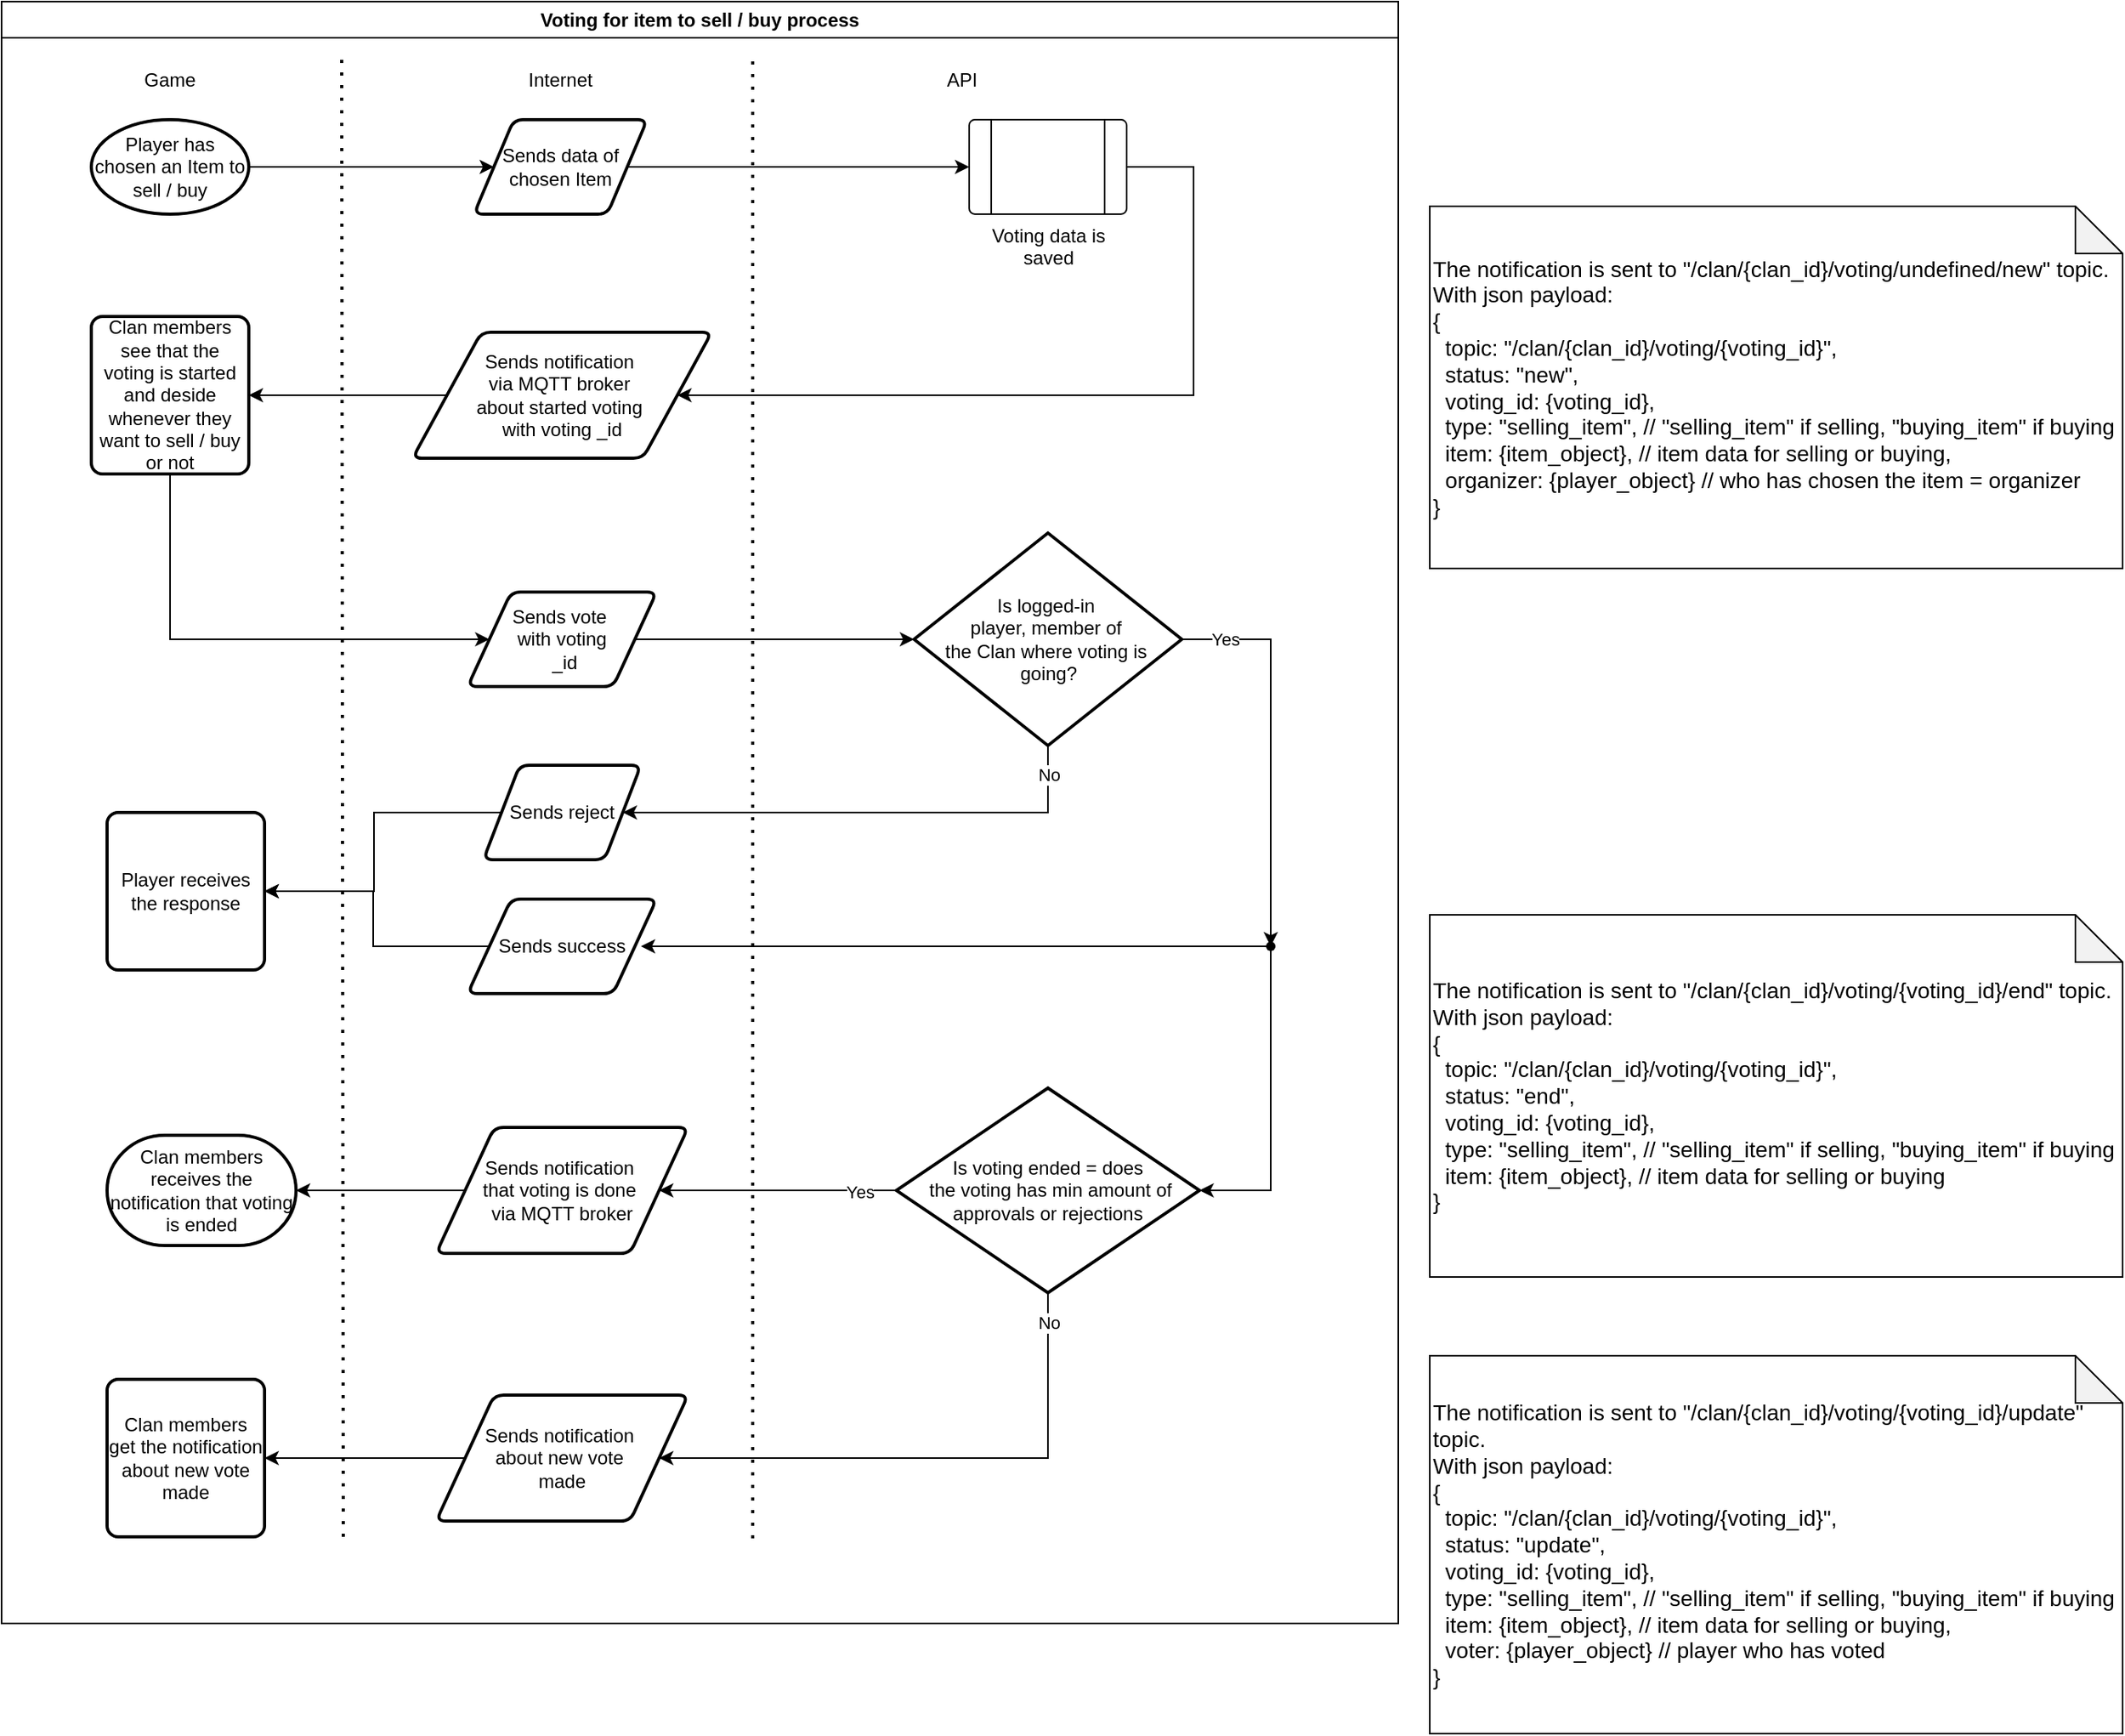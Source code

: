 <mxfile version="24.7.8">
  <diagram id="C5RBs43oDa-KdzZeNtuy" name="Page-1">
    <mxGraphModel dx="735" dy="957" grid="1" gridSize="10" guides="1" tooltips="1" connect="1" arrows="1" fold="1" page="1" pageScale="1" pageWidth="827" pageHeight="1169" math="0" shadow="0">
      <root>
        <mxCell id="WIyWlLk6GJQsqaUBKTNV-0" />
        <mxCell id="WIyWlLk6GJQsqaUBKTNV-1" parent="WIyWlLk6GJQsqaUBKTNV-0" />
        <mxCell id="m72Cucl0lrbH9CYc9DHn-49" value="Voting for item to sell / buy process" style="swimlane;whiteSpace=wrap;html=1;container=1;" parent="WIyWlLk6GJQsqaUBKTNV-1" vertex="1">
          <mxGeometry x="853" y="20" width="887" height="1030" as="geometry">
            <mxRectangle x="853" y="20" width="200" height="30" as="alternateBounds" />
          </mxGeometry>
        </mxCell>
        <mxCell id="88q-Dpn8F04BBY4nHb_a-0" style="edgeStyle=orthogonalEdgeStyle;rounded=0;orthogonalLoop=1;jettySize=auto;html=1;exitX=1;exitY=0.5;exitDx=0;exitDy=0;exitPerimeter=0;entryX=0;entryY=0.5;entryDx=0;entryDy=0;" parent="m72Cucl0lrbH9CYc9DHn-49" source="m72Cucl0lrbH9CYc9DHn-0" target="m72Cucl0lrbH9CYc9DHn-2" edge="1">
          <mxGeometry relative="1" as="geometry" />
        </mxCell>
        <mxCell id="m72Cucl0lrbH9CYc9DHn-0" value="Player has chosen an Item to sell / buy" style="strokeWidth=2;html=1;shape=mxgraph.flowchart.start_1;whiteSpace=wrap;container=0;" parent="m72Cucl0lrbH9CYc9DHn-49" vertex="1">
          <mxGeometry x="57" y="75" width="100" height="60" as="geometry" />
        </mxCell>
        <mxCell id="88q-Dpn8F04BBY4nHb_a-2" style="edgeStyle=orthogonalEdgeStyle;rounded=0;orthogonalLoop=1;jettySize=auto;html=1;exitX=1;exitY=0.5;exitDx=0;exitDy=0;entryX=1;entryY=0.5;entryDx=0;entryDy=0;" parent="m72Cucl0lrbH9CYc9DHn-49" source="m72Cucl0lrbH9CYc9DHn-1" target="m72Cucl0lrbH9CYc9DHn-6" edge="1">
          <mxGeometry relative="1" as="geometry">
            <Array as="points">
              <mxPoint x="757" y="105" />
              <mxPoint x="757" y="250" />
            </Array>
          </mxGeometry>
        </mxCell>
        <mxCell id="m72Cucl0lrbH9CYc9DHn-1" value="Voting data is saved" style="verticalLabelPosition=bottom;verticalAlign=top;html=1;shape=process;whiteSpace=wrap;rounded=1;size=0.14;arcSize=6;container=0;" parent="m72Cucl0lrbH9CYc9DHn-49" vertex="1">
          <mxGeometry x="614.5" y="75" width="100" height="60" as="geometry" />
        </mxCell>
        <mxCell id="88q-Dpn8F04BBY4nHb_a-1" style="edgeStyle=orthogonalEdgeStyle;rounded=0;orthogonalLoop=1;jettySize=auto;html=1;exitX=1;exitY=0.5;exitDx=0;exitDy=0;entryX=0;entryY=0.5;entryDx=0;entryDy=0;" parent="m72Cucl0lrbH9CYc9DHn-49" source="m72Cucl0lrbH9CYc9DHn-2" target="m72Cucl0lrbH9CYc9DHn-1" edge="1">
          <mxGeometry relative="1" as="geometry" />
        </mxCell>
        <mxCell id="m72Cucl0lrbH9CYc9DHn-2" value="Sends data of chosen Item" style="shape=parallelogram;html=1;strokeWidth=2;perimeter=parallelogramPerimeter;whiteSpace=wrap;rounded=1;arcSize=12;size=0.23;container=0;" parent="m72Cucl0lrbH9CYc9DHn-49" vertex="1">
          <mxGeometry x="300" y="75" width="110" height="60" as="geometry" />
        </mxCell>
        <mxCell id="88q-Dpn8F04BBY4nHb_a-3" style="edgeStyle=orthogonalEdgeStyle;rounded=0;orthogonalLoop=1;jettySize=auto;html=1;exitX=0;exitY=0.5;exitDx=0;exitDy=0;entryX=1;entryY=0.5;entryDx=0;entryDy=0;" parent="m72Cucl0lrbH9CYc9DHn-49" source="m72Cucl0lrbH9CYc9DHn-6" target="m72Cucl0lrbH9CYc9DHn-8" edge="1">
          <mxGeometry relative="1" as="geometry" />
        </mxCell>
        <mxCell id="m72Cucl0lrbH9CYc9DHn-6" value="Sends notification&amp;nbsp;&lt;div&gt;via MQTT broker&amp;nbsp;&lt;/div&gt;&lt;div&gt;about started voting&amp;nbsp;&lt;/div&gt;&lt;div&gt;with voting _id&lt;/div&gt;" style="shape=parallelogram;html=1;strokeWidth=2;perimeter=parallelogramPerimeter;whiteSpace=wrap;rounded=1;arcSize=12;size=0.23;container=0;" parent="m72Cucl0lrbH9CYc9DHn-49" vertex="1">
          <mxGeometry x="261" y="210" width="190" height="80" as="geometry" />
        </mxCell>
        <mxCell id="88q-Dpn8F04BBY4nHb_a-4" style="edgeStyle=orthogonalEdgeStyle;rounded=0;orthogonalLoop=1;jettySize=auto;html=1;exitX=0.5;exitY=1;exitDx=0;exitDy=0;entryX=0;entryY=0.5;entryDx=0;entryDy=0;" parent="m72Cucl0lrbH9CYc9DHn-49" source="m72Cucl0lrbH9CYc9DHn-8" target="m72Cucl0lrbH9CYc9DHn-10" edge="1">
          <mxGeometry relative="1" as="geometry">
            <Array as="points">
              <mxPoint x="107" y="405" />
            </Array>
          </mxGeometry>
        </mxCell>
        <mxCell id="m72Cucl0lrbH9CYc9DHn-8" value="Clan members see that the voting is started and deside whenever they want to sell / buy or not" style="rounded=1;whiteSpace=wrap;html=1;absoluteArcSize=1;arcSize=14;strokeWidth=2;container=0;" parent="m72Cucl0lrbH9CYc9DHn-49" vertex="1">
          <mxGeometry x="57" y="200" width="100" height="100" as="geometry" />
        </mxCell>
        <mxCell id="m72Cucl0lrbH9CYc9DHn-10" value="Sends vote&amp;nbsp;&lt;div&gt;with voting&lt;/div&gt;&lt;div&gt;&amp;nbsp;_id&lt;/div&gt;" style="shape=parallelogram;html=1;strokeWidth=2;perimeter=parallelogramPerimeter;whiteSpace=wrap;rounded=1;arcSize=12;size=0.23;container=0;" parent="m72Cucl0lrbH9CYc9DHn-49" vertex="1">
          <mxGeometry x="296" y="375" width="120" height="60" as="geometry" />
        </mxCell>
        <mxCell id="88q-Dpn8F04BBY4nHb_a-6" style="edgeStyle=orthogonalEdgeStyle;rounded=0;orthogonalLoop=1;jettySize=auto;html=1;exitX=0.5;exitY=1;exitDx=0;exitDy=0;exitPerimeter=0;entryX=1;entryY=0.5;entryDx=0;entryDy=0;" parent="m72Cucl0lrbH9CYc9DHn-49" source="m72Cucl0lrbH9CYc9DHn-12" target="m72Cucl0lrbH9CYc9DHn-17" edge="1">
          <mxGeometry relative="1" as="geometry">
            <Array as="points">
              <mxPoint x="665" y="515" />
            </Array>
          </mxGeometry>
        </mxCell>
        <mxCell id="88q-Dpn8F04BBY4nHb_a-21" value="No" style="edgeLabel;html=1;align=center;verticalAlign=middle;resizable=0;points=[];" parent="88q-Dpn8F04BBY4nHb_a-6" vertex="1" connectable="0">
          <mxGeometry x="-0.882" relative="1" as="geometry">
            <mxPoint as="offset" />
          </mxGeometry>
        </mxCell>
        <mxCell id="m72Cucl0lrbH9CYc9DHn-12" value="Is&amp;nbsp;&lt;span style=&quot;background-color: initial;&quot;&gt;logged-in&amp;nbsp;&lt;/span&gt;&lt;div&gt;&lt;span style=&quot;background-color: initial;&quot;&gt;player,&amp;nbsp;&lt;/span&gt;&lt;span style=&quot;background-color: initial;&quot;&gt;member of&amp;nbsp;&lt;/span&gt;&lt;div&gt;the&amp;nbsp;&lt;span style=&quot;background-color: initial;&quot;&gt;Clan where&amp;nbsp;&lt;/span&gt;&lt;span style=&quot;background-color: initial;&quot;&gt;voting is&amp;nbsp;&lt;/span&gt;&lt;/div&gt;&lt;div&gt;going?&lt;/div&gt;&lt;/div&gt;" style="strokeWidth=2;html=1;shape=mxgraph.flowchart.decision;whiteSpace=wrap;container=0;" parent="m72Cucl0lrbH9CYc9DHn-49" vertex="1">
          <mxGeometry x="579.5" y="337.5" width="170" height="135" as="geometry" />
        </mxCell>
        <mxCell id="88q-Dpn8F04BBY4nHb_a-12" style="edgeStyle=orthogonalEdgeStyle;rounded=0;orthogonalLoop=1;jettySize=auto;html=1;exitX=0;exitY=0.5;exitDx=0;exitDy=0;exitPerimeter=0;" parent="m72Cucl0lrbH9CYc9DHn-49" source="m72Cucl0lrbH9CYc9DHn-14" target="m72Cucl0lrbH9CYc9DHn-31" edge="1">
          <mxGeometry relative="1" as="geometry" />
        </mxCell>
        <mxCell id="88q-Dpn8F04BBY4nHb_a-22" value="Yes" style="edgeLabel;html=1;align=center;verticalAlign=middle;resizable=0;points=[];" parent="88q-Dpn8F04BBY4nHb_a-12" vertex="1" connectable="0">
          <mxGeometry x="-0.687" y="1" relative="1" as="geometry">
            <mxPoint as="offset" />
          </mxGeometry>
        </mxCell>
        <mxCell id="88q-Dpn8F04BBY4nHb_a-16" style="edgeStyle=orthogonalEdgeStyle;rounded=0;orthogonalLoop=1;jettySize=auto;html=1;exitX=0.5;exitY=1;exitDx=0;exitDy=0;exitPerimeter=0;entryX=1;entryY=0.5;entryDx=0;entryDy=0;" parent="m72Cucl0lrbH9CYc9DHn-49" source="m72Cucl0lrbH9CYc9DHn-14" target="m72Cucl0lrbH9CYc9DHn-35" edge="1">
          <mxGeometry relative="1" as="geometry">
            <Array as="points">
              <mxPoint x="665" y="925" />
            </Array>
          </mxGeometry>
        </mxCell>
        <mxCell id="88q-Dpn8F04BBY4nHb_a-23" value="No" style="edgeLabel;html=1;align=center;verticalAlign=middle;resizable=0;points=[];" parent="88q-Dpn8F04BBY4nHb_a-16" vertex="1" connectable="0">
          <mxGeometry x="-0.895" relative="1" as="geometry">
            <mxPoint as="offset" />
          </mxGeometry>
        </mxCell>
        <mxCell id="m72Cucl0lrbH9CYc9DHn-14" value="Is voting ended = does&lt;div&gt;&amp;nbsp;the voting has min amount of approvals or rejections&lt;/div&gt;" style="strokeWidth=2;html=1;shape=mxgraph.flowchart.decision;whiteSpace=wrap;container=0;" parent="m72Cucl0lrbH9CYc9DHn-49" vertex="1">
          <mxGeometry x="568.25" y="690" width="192.5" height="130" as="geometry" />
        </mxCell>
        <mxCell id="88q-Dpn8F04BBY4nHb_a-18" style="edgeStyle=orthogonalEdgeStyle;rounded=0;orthogonalLoop=1;jettySize=auto;html=1;exitX=0;exitY=0.5;exitDx=0;exitDy=0;entryX=1;entryY=0.5;entryDx=0;entryDy=0;" parent="m72Cucl0lrbH9CYc9DHn-49" source="m72Cucl0lrbH9CYc9DHn-17" target="m72Cucl0lrbH9CYc9DHn-21" edge="1">
          <mxGeometry relative="1" as="geometry" />
        </mxCell>
        <mxCell id="m72Cucl0lrbH9CYc9DHn-17" value="Sends reject" style="shape=parallelogram;html=1;strokeWidth=2;perimeter=parallelogramPerimeter;whiteSpace=wrap;rounded=1;arcSize=12;size=0.23;container=0;" parent="m72Cucl0lrbH9CYc9DHn-49" vertex="1">
          <mxGeometry x="306" y="485" width="100" height="60" as="geometry" />
        </mxCell>
        <mxCell id="88q-Dpn8F04BBY4nHb_a-19" style="edgeStyle=orthogonalEdgeStyle;rounded=0;orthogonalLoop=1;jettySize=auto;html=1;exitX=0;exitY=0.5;exitDx=0;exitDy=0;entryX=1;entryY=0.5;entryDx=0;entryDy=0;" parent="m72Cucl0lrbH9CYc9DHn-49" source="m72Cucl0lrbH9CYc9DHn-18" target="m72Cucl0lrbH9CYc9DHn-21" edge="1">
          <mxGeometry relative="1" as="geometry">
            <Array as="points">
              <mxPoint x="236" y="600" />
              <mxPoint x="236" y="565" />
            </Array>
          </mxGeometry>
        </mxCell>
        <mxCell id="m72Cucl0lrbH9CYc9DHn-18" value="Sends success" style="shape=parallelogram;html=1;strokeWidth=2;perimeter=parallelogramPerimeter;whiteSpace=wrap;rounded=1;arcSize=12;size=0.23;container=0;" parent="m72Cucl0lrbH9CYc9DHn-49" vertex="1">
          <mxGeometry x="296" y="570" width="120" height="60" as="geometry" />
        </mxCell>
        <mxCell id="m72Cucl0lrbH9CYc9DHn-21" value="Player receives the response" style="rounded=1;whiteSpace=wrap;html=1;absoluteArcSize=1;arcSize=14;strokeWidth=2;container=0;" parent="m72Cucl0lrbH9CYc9DHn-49" vertex="1">
          <mxGeometry x="67" y="515" width="100" height="100" as="geometry" />
        </mxCell>
        <mxCell id="m72Cucl0lrbH9CYc9DHn-28" value="Clan members receives the notification that voting is ended" style="strokeWidth=2;html=1;shape=mxgraph.flowchart.terminator;whiteSpace=wrap;container=0;" parent="m72Cucl0lrbH9CYc9DHn-49" vertex="1">
          <mxGeometry x="67" y="720" width="120" height="70" as="geometry" />
        </mxCell>
        <mxCell id="m72Cucl0lrbH9CYc9DHn-31" value="Sends notification&amp;nbsp;&lt;div&gt;that voting is done&amp;nbsp;&lt;/div&gt;&lt;div&gt;via MQTT broker&lt;/div&gt;" style="shape=parallelogram;html=1;strokeWidth=2;perimeter=parallelogramPerimeter;whiteSpace=wrap;rounded=1;arcSize=12;size=0.23;container=0;" parent="m72Cucl0lrbH9CYc9DHn-49" vertex="1">
          <mxGeometry x="276" y="715" width="160" height="80" as="geometry" />
        </mxCell>
        <mxCell id="88q-Dpn8F04BBY4nHb_a-17" style="edgeStyle=orthogonalEdgeStyle;rounded=0;orthogonalLoop=1;jettySize=auto;html=1;exitX=0;exitY=0.5;exitDx=0;exitDy=0;entryX=1;entryY=0.5;entryDx=0;entryDy=0;" parent="m72Cucl0lrbH9CYc9DHn-49" source="m72Cucl0lrbH9CYc9DHn-35" target="m72Cucl0lrbH9CYc9DHn-37" edge="1">
          <mxGeometry relative="1" as="geometry" />
        </mxCell>
        <mxCell id="m72Cucl0lrbH9CYc9DHn-35" value="Sends notification&amp;nbsp;&lt;div&gt;about new vote&amp;nbsp;&lt;/div&gt;&lt;div&gt;made&lt;/div&gt;" style="shape=parallelogram;html=1;strokeWidth=2;perimeter=parallelogramPerimeter;whiteSpace=wrap;rounded=1;arcSize=12;size=0.23;container=0;" parent="m72Cucl0lrbH9CYc9DHn-49" vertex="1">
          <mxGeometry x="276" y="885" width="160" height="80" as="geometry" />
        </mxCell>
        <mxCell id="m72Cucl0lrbH9CYc9DHn-37" value="Clan members get the notification about new vote made" style="rounded=1;whiteSpace=wrap;html=1;absoluteArcSize=1;arcSize=14;strokeWidth=2;container=0;" parent="m72Cucl0lrbH9CYc9DHn-49" vertex="1">
          <mxGeometry x="67" y="875" width="100" height="100" as="geometry" />
        </mxCell>
        <mxCell id="m72Cucl0lrbH9CYc9DHn-44" value="" style="endArrow=none;dashed=1;html=1;dashPattern=1 3;strokeWidth=2;rounded=0;" parent="m72Cucl0lrbH9CYc9DHn-49" edge="1">
          <mxGeometry width="50" height="50" relative="1" as="geometry">
            <mxPoint x="217" y="975" as="sourcePoint" />
            <mxPoint x="216" y="35" as="targetPoint" />
          </mxGeometry>
        </mxCell>
        <mxCell id="m72Cucl0lrbH9CYc9DHn-46" value="Game" style="text;html=1;align=center;verticalAlign=middle;whiteSpace=wrap;rounded=0;container=0;" parent="m72Cucl0lrbH9CYc9DHn-49" vertex="1">
          <mxGeometry x="77" y="35" width="60" height="30" as="geometry" />
        </mxCell>
        <mxCell id="m72Cucl0lrbH9CYc9DHn-47" value="Internet" style="text;html=1;align=center;verticalAlign=middle;whiteSpace=wrap;rounded=0;container=0;" parent="m72Cucl0lrbH9CYc9DHn-49" vertex="1">
          <mxGeometry x="325" y="35" width="60" height="30" as="geometry" />
        </mxCell>
        <mxCell id="m72Cucl0lrbH9CYc9DHn-48" value="API" style="text;html=1;align=center;verticalAlign=middle;whiteSpace=wrap;rounded=0;container=0;" parent="m72Cucl0lrbH9CYc9DHn-49" vertex="1">
          <mxGeometry x="579.5" y="35" width="60" height="30" as="geometry" />
        </mxCell>
        <mxCell id="88q-Dpn8F04BBY4nHb_a-5" style="edgeStyle=orthogonalEdgeStyle;rounded=0;orthogonalLoop=1;jettySize=auto;html=1;exitX=1;exitY=0.5;exitDx=0;exitDy=0;entryX=0;entryY=0.5;entryDx=0;entryDy=0;entryPerimeter=0;" parent="m72Cucl0lrbH9CYc9DHn-49" source="m72Cucl0lrbH9CYc9DHn-10" target="m72Cucl0lrbH9CYc9DHn-12" edge="1">
          <mxGeometry relative="1" as="geometry" />
        </mxCell>
        <mxCell id="88q-Dpn8F04BBY4nHb_a-8" value="" style="shape=waypoint;sketch=0;fillStyle=solid;size=6;pointerEvents=1;points=[];fillColor=none;resizable=0;rotatable=0;perimeter=centerPerimeter;snapToPoint=1;" parent="m72Cucl0lrbH9CYc9DHn-49" vertex="1">
          <mxGeometry x="796" y="590" width="20" height="20" as="geometry" />
        </mxCell>
        <mxCell id="88q-Dpn8F04BBY4nHb_a-9" style="edgeStyle=orthogonalEdgeStyle;rounded=0;orthogonalLoop=1;jettySize=auto;html=1;exitX=1;exitY=0.5;exitDx=0;exitDy=0;exitPerimeter=0;entryX=0.56;entryY=-0.01;entryDx=0;entryDy=0;entryPerimeter=0;" parent="m72Cucl0lrbH9CYc9DHn-49" source="m72Cucl0lrbH9CYc9DHn-12" target="88q-Dpn8F04BBY4nHb_a-8" edge="1">
          <mxGeometry relative="1" as="geometry" />
        </mxCell>
        <mxCell id="88q-Dpn8F04BBY4nHb_a-20" value="Yes" style="edgeLabel;html=1;align=center;verticalAlign=middle;resizable=0;points=[];" parent="88q-Dpn8F04BBY4nHb_a-9" vertex="1" connectable="0">
          <mxGeometry x="-0.787" relative="1" as="geometry">
            <mxPoint as="offset" />
          </mxGeometry>
        </mxCell>
        <mxCell id="88q-Dpn8F04BBY4nHb_a-10" style="edgeStyle=orthogonalEdgeStyle;rounded=0;orthogonalLoop=1;jettySize=auto;html=1;entryX=1;entryY=0.5;entryDx=0;entryDy=0;entryPerimeter=0;" parent="m72Cucl0lrbH9CYc9DHn-49" source="88q-Dpn8F04BBY4nHb_a-8" target="m72Cucl0lrbH9CYc9DHn-14" edge="1">
          <mxGeometry relative="1" as="geometry">
            <Array as="points">
              <mxPoint x="806" y="755" />
            </Array>
          </mxGeometry>
        </mxCell>
        <mxCell id="88q-Dpn8F04BBY4nHb_a-11" style="edgeStyle=orthogonalEdgeStyle;rounded=0;orthogonalLoop=1;jettySize=auto;html=1;entryX=0.917;entryY=0.5;entryDx=0;entryDy=0;entryPerimeter=0;" parent="m72Cucl0lrbH9CYc9DHn-49" source="88q-Dpn8F04BBY4nHb_a-8" target="m72Cucl0lrbH9CYc9DHn-18" edge="1">
          <mxGeometry relative="1" as="geometry" />
        </mxCell>
        <mxCell id="88q-Dpn8F04BBY4nHb_a-13" style="edgeStyle=orthogonalEdgeStyle;rounded=0;orthogonalLoop=1;jettySize=auto;html=1;exitX=0;exitY=0.5;exitDx=0;exitDy=0;entryX=1;entryY=0.5;entryDx=0;entryDy=0;entryPerimeter=0;" parent="m72Cucl0lrbH9CYc9DHn-49" source="m72Cucl0lrbH9CYc9DHn-31" target="m72Cucl0lrbH9CYc9DHn-28" edge="1">
          <mxGeometry relative="1" as="geometry" />
        </mxCell>
        <mxCell id="88q-Dpn8F04BBY4nHb_a-26" value="" style="endArrow=none;dashed=1;html=1;dashPattern=1 3;strokeWidth=2;rounded=0;" parent="WIyWlLk6GJQsqaUBKTNV-1" edge="1">
          <mxGeometry width="50" height="50" relative="1" as="geometry">
            <mxPoint x="1330" y="996" as="sourcePoint" />
            <mxPoint x="1330" y="56" as="targetPoint" />
          </mxGeometry>
        </mxCell>
        <mxCell id="uJLH5HQEmcCicQbO4MA_-6" value="The notification is sent to &quot;/clan/{clan_id}/voting/undefined/new&quot; topic.&lt;div&gt;With json payload:&lt;/div&gt;&lt;div&gt;{&lt;/div&gt;&lt;div&gt;&amp;nbsp; topic: &quot;&lt;span style=&quot;background-color: initial;&quot;&gt;/clan/{clan_id}/voting/{voting_id}&lt;/span&gt;&lt;span style=&quot;background-color: initial;&quot;&gt;&quot;,&lt;/span&gt;&lt;/div&gt;&lt;div&gt;&lt;span style=&quot;background-color: initial;&quot;&gt;&amp;nbsp; status: &quot;new&quot;,&lt;/span&gt;&lt;/div&gt;&lt;div&gt;&lt;span style=&quot;background-color: initial;&quot;&gt;&amp;nbsp; voting_id: {voting_id},&lt;/span&gt;&lt;/div&gt;&lt;div&gt;&lt;span style=&quot;background-color: initial;&quot;&gt;&amp;nbsp; type: &quot;selling_item&quot;, // &quot;selling_item&quot; if selling, &quot;buying_item&quot; if buying&lt;/span&gt;&lt;/div&gt;&lt;div&gt;&amp;nbsp; item: {item_object}, // item data for selling or buying,&lt;/div&gt;&lt;div&gt;&amp;nbsp; organizer: {player_object} // who has chosen the item = organizer&amp;nbsp;&amp;nbsp;&lt;/div&gt;&lt;div&gt;}&lt;/div&gt;" style="shape=note;whiteSpace=wrap;html=1;backgroundOutline=1;darkOpacity=0.05;align=left;fontSize=14;" vertex="1" parent="WIyWlLk6GJQsqaUBKTNV-1">
          <mxGeometry x="1760" y="150" width="440" height="230" as="geometry" />
        </mxCell>
        <mxCell id="uJLH5HQEmcCicQbO4MA_-7" value="The notification is sent to &quot;/clan/{clan_id}/voting/{voting_id}/end&quot; topic.&lt;div&gt;With json payload:&lt;/div&gt;&lt;div&gt;{&lt;/div&gt;&lt;div&gt;&amp;nbsp; topic: &quot;&lt;span style=&quot;background-color: initial;&quot;&gt;/clan/{clan_id}/voting/{voting_id}&lt;/span&gt;&lt;span style=&quot;background-color: initial;&quot;&gt;&quot;,&lt;/span&gt;&lt;/div&gt;&lt;div&gt;&lt;span style=&quot;background-color: initial;&quot;&gt;&amp;nbsp; status: &quot;end&quot;,&lt;/span&gt;&lt;/div&gt;&lt;div&gt;&lt;span style=&quot;background-color: initial;&quot;&gt;&amp;nbsp; voting_id: {voting_id},&lt;/span&gt;&lt;/div&gt;&lt;div&gt;&lt;span style=&quot;background-color: initial;&quot;&gt;&amp;nbsp; type: &quot;selling_item&quot;, // &quot;selling_item&quot; if selling, &quot;buying_item&quot; if buying&lt;/span&gt;&lt;/div&gt;&lt;div&gt;&amp;nbsp; item: {item_object}, // item data for selling or buying&lt;/div&gt;&lt;div&gt;}&lt;/div&gt;" style="shape=note;whiteSpace=wrap;html=1;backgroundOutline=1;darkOpacity=0.05;align=left;fontSize=14;" vertex="1" parent="WIyWlLk6GJQsqaUBKTNV-1">
          <mxGeometry x="1760" y="600" width="440" height="230" as="geometry" />
        </mxCell>
        <mxCell id="uJLH5HQEmcCicQbO4MA_-8" value="The notification is sent to &quot;/clan/{clan_id}/voting/{voting_id}/update&quot; topic.&lt;div&gt;With json payload:&lt;/div&gt;&lt;div&gt;{&lt;/div&gt;&lt;div&gt;&amp;nbsp; topic: &quot;&lt;span style=&quot;background-color: initial;&quot;&gt;/clan/{clan_id}/voting/{voting_id}&lt;/span&gt;&lt;span style=&quot;background-color: initial;&quot;&gt;&quot;,&lt;/span&gt;&lt;/div&gt;&lt;div&gt;&lt;span style=&quot;background-color: initial;&quot;&gt;&amp;nbsp; status: &quot;update&quot;,&lt;/span&gt;&lt;/div&gt;&lt;div&gt;&lt;span style=&quot;background-color: initial;&quot;&gt;&amp;nbsp; voting_id: {voting_id},&lt;/span&gt;&lt;/div&gt;&lt;div&gt;&lt;span style=&quot;background-color: initial;&quot;&gt;&amp;nbsp; type: &quot;selling_item&quot;, // &quot;selling_item&quot; if selling, &quot;buying_item&quot; if buying&lt;/span&gt;&lt;/div&gt;&lt;div&gt;&amp;nbsp; item: {item_object}, // item data for selling or buying,&lt;/div&gt;&lt;div&gt;&amp;nbsp; voter: {player_object} // player who has voted&amp;nbsp;&amp;nbsp;&lt;/div&gt;&lt;div&gt;}&lt;/div&gt;" style="shape=note;whiteSpace=wrap;html=1;backgroundOutline=1;darkOpacity=0.05;align=left;fontSize=14;" vertex="1" parent="WIyWlLk6GJQsqaUBKTNV-1">
          <mxGeometry x="1760" y="880" width="440" height="240" as="geometry" />
        </mxCell>
      </root>
    </mxGraphModel>
  </diagram>
</mxfile>

